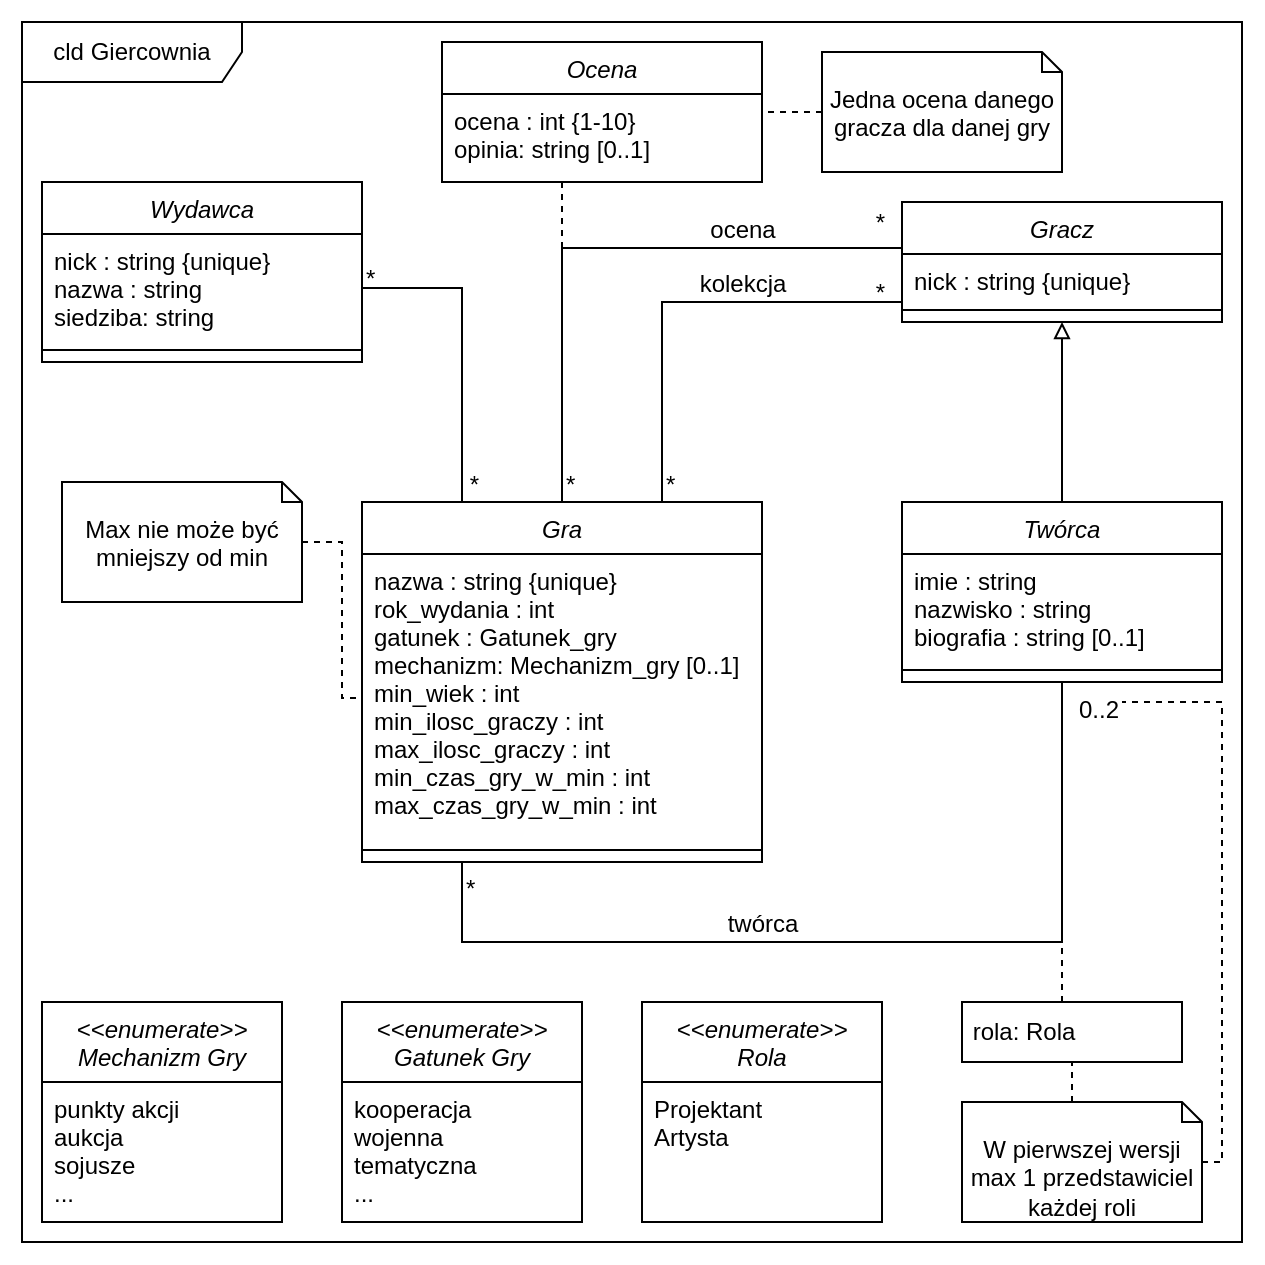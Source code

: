 <mxfile version="13.9.7" type="device"><diagram id="C5RBs43oDa-KdzZeNtuy" name="Page-1"><mxGraphModel dx="862" dy="1685" grid="1" gridSize="10" guides="1" tooltips="1" connect="1" arrows="1" fold="1" page="1" pageScale="1" pageWidth="827" pageHeight="1169" math="0" shadow="0"><root><mxCell id="WIyWlLk6GJQsqaUBKTNV-0"/><mxCell id="WIyWlLk6GJQsqaUBKTNV-1" parent="WIyWlLk6GJQsqaUBKTNV-0"/><mxCell id="aXXvUvNwEn5RKETAoSdl-20" value="" style="rounded=0;whiteSpace=wrap;html=1;strokeColor=#FFFFFF;" vertex="1" parent="WIyWlLk6GJQsqaUBKTNV-1"><mxGeometry x="60" y="-180" width="630" height="630" as="geometry"/></mxCell><mxCell id="aXXvUvNwEn5RKETAoSdl-17" value="cld Giercownia" style="shape=umlFrame;whiteSpace=wrap;html=1;width=110;height=30;" vertex="1" parent="WIyWlLk6GJQsqaUBKTNV-1"><mxGeometry x="70" y="-170" width="610" height="610" as="geometry"/></mxCell><mxCell id="zkfFHV4jXpPFQw0GAbJ--0" value="Gra" style="swimlane;fontStyle=2;align=center;verticalAlign=top;childLayout=stackLayout;horizontal=1;startSize=26;horizontalStack=0;resizeParent=1;resizeLast=0;collapsible=1;marginBottom=0;rounded=0;shadow=0;strokeWidth=1;" parent="WIyWlLk6GJQsqaUBKTNV-1" vertex="1"><mxGeometry x="240" y="70" width="200" height="180" as="geometry"><mxRectangle x="230" y="140" width="160" height="26" as="alternateBounds"/></mxGeometry></mxCell><mxCell id="zkfFHV4jXpPFQw0GAbJ--1" value="nazwa : string {unique}&#10;rok_wydania : int&#10;gatunek : Gatunek_gry&#10;mechanizm: Mechanizm_gry [0..1]&#10;min_wiek : int&#10;min_ilosc_graczy : int&#10;max_ilosc_graczy : int&#10;min_czas_gry_w_min : int&#10;max_czas_gry_w_min : int" style="text;align=left;verticalAlign=top;spacingLeft=4;spacingRight=4;overflow=hidden;rotatable=0;points=[[0,0.5],[1,0.5]];portConstraint=eastwest;" parent="zkfFHV4jXpPFQw0GAbJ--0" vertex="1"><mxGeometry y="26" width="200" height="144" as="geometry"/></mxCell><mxCell id="zkfFHV4jXpPFQw0GAbJ--4" value="" style="line;html=1;strokeWidth=1;align=left;verticalAlign=middle;spacingTop=-1;spacingLeft=3;spacingRight=3;rotatable=0;labelPosition=right;points=[];portConstraint=eastwest;" parent="zkfFHV4jXpPFQw0GAbJ--0" vertex="1"><mxGeometry y="170" width="200" height="8" as="geometry"/></mxCell><mxCell id="KDRww2jqz2uHDhyU_2Rg-8" value="Gracz" style="swimlane;fontStyle=2;align=center;verticalAlign=top;childLayout=stackLayout;horizontal=1;startSize=26;horizontalStack=0;resizeParent=1;resizeLast=0;collapsible=1;marginBottom=0;rounded=0;shadow=0;strokeWidth=1;" parent="WIyWlLk6GJQsqaUBKTNV-1" vertex="1"><mxGeometry x="510" y="-80" width="160" height="60" as="geometry"><mxRectangle x="230" y="140" width="160" height="26" as="alternateBounds"/></mxGeometry></mxCell><mxCell id="KDRww2jqz2uHDhyU_2Rg-9" value="nick : string {unique}" style="text;align=left;verticalAlign=top;spacingLeft=4;spacingRight=4;overflow=hidden;rotatable=0;points=[[0,0.5],[1,0.5]];portConstraint=eastwest;" parent="KDRww2jqz2uHDhyU_2Rg-8" vertex="1"><mxGeometry y="26" width="160" height="24" as="geometry"/></mxCell><mxCell id="KDRww2jqz2uHDhyU_2Rg-10" value="" style="line;html=1;strokeWidth=1;align=left;verticalAlign=middle;spacingTop=-1;spacingLeft=3;spacingRight=3;rotatable=0;labelPosition=right;points=[];portConstraint=eastwest;" parent="KDRww2jqz2uHDhyU_2Rg-8" vertex="1"><mxGeometry y="50" width="160" height="8" as="geometry"/></mxCell><mxCell id="KDRww2jqz2uHDhyU_2Rg-13" value="&lt;&lt;enumerate&gt;&gt;&#10;Rola" style="swimlane;fontStyle=2;align=center;verticalAlign=top;childLayout=stackLayout;horizontal=1;startSize=40;horizontalStack=0;resizeParent=1;resizeLast=0;collapsible=1;marginBottom=0;rounded=0;shadow=0;strokeWidth=1;" parent="WIyWlLk6GJQsqaUBKTNV-1" vertex="1"><mxGeometry x="380" y="320" width="120" height="110" as="geometry"><mxRectangle x="230" y="140" width="160" height="26" as="alternateBounds"/></mxGeometry></mxCell><mxCell id="KDRww2jqz2uHDhyU_2Rg-14" value="Projektant&#10;Artysta" style="text;align=left;verticalAlign=top;spacingLeft=4;spacingRight=4;overflow=hidden;rotatable=0;points=[[0,0.5],[1,0.5]];portConstraint=eastwest;" parent="KDRww2jqz2uHDhyU_2Rg-13" vertex="1"><mxGeometry y="40" width="120" height="70" as="geometry"/></mxCell><mxCell id="KDRww2jqz2uHDhyU_2Rg-17" value="&lt;&lt;enumerate&gt;&gt;&#10;Gatunek Gry" style="swimlane;fontStyle=2;align=center;verticalAlign=top;childLayout=stackLayout;horizontal=1;startSize=40;horizontalStack=0;resizeParent=1;resizeLast=0;collapsible=1;marginBottom=0;rounded=0;shadow=0;strokeWidth=1;" parent="WIyWlLk6GJQsqaUBKTNV-1" vertex="1"><mxGeometry x="230" y="320" width="120" height="110" as="geometry"><mxRectangle x="230" y="140" width="160" height="26" as="alternateBounds"/></mxGeometry></mxCell><mxCell id="KDRww2jqz2uHDhyU_2Rg-18" value="kooperacja&#10;wojenna&#10;tematyczna&#10;..." style="text;align=left;verticalAlign=top;spacingLeft=4;spacingRight=4;overflow=hidden;rotatable=0;points=[[0,0.5],[1,0.5]];portConstraint=eastwest;" parent="KDRww2jqz2uHDhyU_2Rg-17" vertex="1"><mxGeometry y="40" width="120" height="70" as="geometry"/></mxCell><mxCell id="KDRww2jqz2uHDhyU_2Rg-23" value="Wydawca" style="swimlane;fontStyle=2;align=center;verticalAlign=top;childLayout=stackLayout;horizontal=1;startSize=26;horizontalStack=0;resizeParent=1;resizeLast=0;collapsible=1;marginBottom=0;rounded=0;shadow=0;strokeWidth=1;" parent="WIyWlLk6GJQsqaUBKTNV-1" vertex="1"><mxGeometry x="80" y="-90" width="160" height="90" as="geometry"><mxRectangle x="230" y="140" width="160" height="26" as="alternateBounds"/></mxGeometry></mxCell><mxCell id="KDRww2jqz2uHDhyU_2Rg-24" value="nick : string {unique}&#10;nazwa : string&#10;siedziba: string" style="text;align=left;verticalAlign=top;spacingLeft=4;spacingRight=4;overflow=hidden;rotatable=0;points=[[0,0.5],[1,0.5]];portConstraint=eastwest;" parent="KDRww2jqz2uHDhyU_2Rg-23" vertex="1"><mxGeometry y="26" width="160" height="54" as="geometry"/></mxCell><mxCell id="KDRww2jqz2uHDhyU_2Rg-25" value="" style="line;html=1;strokeWidth=1;align=left;verticalAlign=middle;spacingTop=-1;spacingLeft=3;spacingRight=3;rotatable=0;labelPosition=right;points=[];portConstraint=eastwest;" parent="KDRww2jqz2uHDhyU_2Rg-23" vertex="1"><mxGeometry y="80" width="160" height="8" as="geometry"/></mxCell><mxCell id="KDRww2jqz2uHDhyU_2Rg-37" value="" style="endArrow=none;shadow=0;strokeWidth=1;rounded=0;endFill=0;edgeStyle=elbowEdgeStyle;elbow=vertical;exitX=1;exitY=0.5;exitDx=0;exitDy=0;entryX=0.25;entryY=0;entryDx=0;entryDy=0;" parent="WIyWlLk6GJQsqaUBKTNV-1" source="KDRww2jqz2uHDhyU_2Rg-24" target="zkfFHV4jXpPFQw0GAbJ--0" edge="1"><mxGeometry x="0.5" y="41" relative="1" as="geometry"><mxPoint x="552" y="330" as="sourcePoint"/><mxPoint x="680" y="330" as="targetPoint"/><mxPoint x="-40" y="32" as="offset"/><Array as="points"><mxPoint x="270" y="-37"/><mxPoint x="150" y="-77"/><mxPoint x="160" y="-70"/></Array></mxGeometry></mxCell><mxCell id="KDRww2jqz2uHDhyU_2Rg-38" value="*" style="resizable=0;align=left;verticalAlign=bottom;labelBackgroundColor=none;fontSize=12;" parent="KDRww2jqz2uHDhyU_2Rg-37" connectable="0" vertex="1"><mxGeometry x="-1" relative="1" as="geometry"><mxPoint y="4" as="offset"/></mxGeometry></mxCell><mxCell id="KDRww2jqz2uHDhyU_2Rg-39" value="*" style="resizable=0;align=right;verticalAlign=bottom;labelBackgroundColor=none;fontSize=12;" parent="KDRww2jqz2uHDhyU_2Rg-37" connectable="0" vertex="1"><mxGeometry x="1" relative="1" as="geometry"><mxPoint x="10" y="0.06" as="offset"/></mxGeometry></mxCell><mxCell id="KDRww2jqz2uHDhyU_2Rg-49" value="" style="endArrow=none;shadow=0;strokeWidth=1;rounded=0;endFill=0;edgeStyle=elbowEdgeStyle;elbow=vertical;exitX=0.75;exitY=0;exitDx=0;exitDy=0;" parent="WIyWlLk6GJQsqaUBKTNV-1" source="zkfFHV4jXpPFQw0GAbJ--0" edge="1"><mxGeometry x="0.5" y="41" relative="1" as="geometry"><mxPoint x="582" y="360" as="sourcePoint"/><mxPoint x="510" y="-30" as="targetPoint"/><mxPoint x="-40" y="32" as="offset"/><Array as="points"><mxPoint x="450" y="-30"/><mxPoint x="460" y="-20"/><mxPoint x="450" y="-77"/></Array></mxGeometry></mxCell><mxCell id="KDRww2jqz2uHDhyU_2Rg-50" value="*" style="resizable=0;align=left;verticalAlign=bottom;labelBackgroundColor=none;fontSize=12;" parent="KDRww2jqz2uHDhyU_2Rg-49" connectable="0" vertex="1"><mxGeometry x="-1" relative="1" as="geometry"><mxPoint as="offset"/></mxGeometry></mxCell><mxCell id="KDRww2jqz2uHDhyU_2Rg-51" value="*" style="resizable=0;align=right;verticalAlign=bottom;labelBackgroundColor=none;fontSize=12;" parent="KDRww2jqz2uHDhyU_2Rg-49" connectable="0" vertex="1"><mxGeometry x="1" relative="1" as="geometry"><mxPoint x="-7" y="4" as="offset"/></mxGeometry></mxCell><mxCell id="KDRww2jqz2uHDhyU_2Rg-52" value="kolekcja" style="text;html=1;resizable=0;points=[];;align=center;verticalAlign=middle;labelBackgroundColor=none;rounded=0;shadow=0;strokeWidth=1;fontSize=12;" parent="KDRww2jqz2uHDhyU_2Rg-49" vertex="1" connectable="0"><mxGeometry x="0.5" y="49" relative="1" as="geometry"><mxPoint x="-25" y="40" as="offset"/></mxGeometry></mxCell><mxCell id="KDRww2jqz2uHDhyU_2Rg-53" value="" style="endArrow=none;shadow=0;strokeWidth=1;rounded=0;endFill=0;edgeStyle=elbowEdgeStyle;elbow=vertical;exitX=0.5;exitY=0;exitDx=0;exitDy=0;entryX=0;entryY=0.25;entryDx=0;entryDy=0;" parent="WIyWlLk6GJQsqaUBKTNV-1" source="zkfFHV4jXpPFQw0GAbJ--0" target="KDRww2jqz2uHDhyU_2Rg-8" edge="1"><mxGeometry x="0.5" y="41" relative="1" as="geometry"><mxPoint x="592" y="370" as="sourcePoint"/><mxPoint x="720" y="370" as="targetPoint"/><mxPoint x="-40" y="32" as="offset"/><Array as="points"><mxPoint x="430" y="-57"/><mxPoint x="410" y="-117"/></Array></mxGeometry></mxCell><mxCell id="KDRww2jqz2uHDhyU_2Rg-54" value="*" style="resizable=0;align=left;verticalAlign=bottom;labelBackgroundColor=none;fontSize=12;" parent="KDRww2jqz2uHDhyU_2Rg-53" connectable="0" vertex="1"><mxGeometry x="-1" relative="1" as="geometry"><mxPoint as="offset"/></mxGeometry></mxCell><mxCell id="KDRww2jqz2uHDhyU_2Rg-55" value="*" style="resizable=0;align=right;verticalAlign=bottom;labelBackgroundColor=none;fontSize=12;" parent="KDRww2jqz2uHDhyU_2Rg-53" connectable="0" vertex="1"><mxGeometry x="1" relative="1" as="geometry"><mxPoint x="-7" y="4" as="offset"/></mxGeometry></mxCell><mxCell id="KDRww2jqz2uHDhyU_2Rg-56" value="ocena" style="text;html=1;resizable=0;points=[];;align=center;verticalAlign=middle;labelBackgroundColor=none;rounded=0;shadow=0;strokeWidth=1;fontSize=12;" parent="KDRww2jqz2uHDhyU_2Rg-53" vertex="1" connectable="0"><mxGeometry x="0.5" y="49" relative="1" as="geometry"><mxPoint x="-12" y="40" as="offset"/></mxGeometry></mxCell><mxCell id="aXXvUvNwEn5RKETAoSdl-2" style="edgeStyle=orthogonalEdgeStyle;rounded=0;orthogonalLoop=1;jettySize=auto;html=1;entryX=0.5;entryY=1;entryDx=0;entryDy=0;endArrow=block;endFill=0;" edge="1" parent="WIyWlLk6GJQsqaUBKTNV-1" source="KDRww2jqz2uHDhyU_2Rg-86" target="KDRww2jqz2uHDhyU_2Rg-8"><mxGeometry relative="1" as="geometry"/></mxCell><mxCell id="KDRww2jqz2uHDhyU_2Rg-86" value="Twórca" style="swimlane;fontStyle=2;align=center;verticalAlign=top;childLayout=stackLayout;horizontal=1;startSize=26;horizontalStack=0;resizeParent=1;resizeLast=0;collapsible=1;marginBottom=0;rounded=0;shadow=0;strokeWidth=1;" parent="WIyWlLk6GJQsqaUBKTNV-1" vertex="1"><mxGeometry x="510" y="70" width="160" height="90" as="geometry"><mxRectangle x="230" y="140" width="160" height="26" as="alternateBounds"/></mxGeometry></mxCell><mxCell id="KDRww2jqz2uHDhyU_2Rg-87" value="imie : string&#10;nazwisko : string&#10;biografia : string [0..1]" style="text;align=left;verticalAlign=top;spacingLeft=4;spacingRight=4;overflow=hidden;rotatable=0;points=[[0,0.5],[1,0.5]];portConstraint=eastwest;" parent="KDRww2jqz2uHDhyU_2Rg-86" vertex="1"><mxGeometry y="26" width="160" height="54" as="geometry"/></mxCell><mxCell id="KDRww2jqz2uHDhyU_2Rg-88" value="" style="line;html=1;strokeWidth=1;align=left;verticalAlign=middle;spacingTop=-1;spacingLeft=3;spacingRight=3;rotatable=0;labelPosition=right;points=[];portConstraint=eastwest;" parent="KDRww2jqz2uHDhyU_2Rg-86" vertex="1"><mxGeometry y="80" width="160" height="8" as="geometry"/></mxCell><mxCell id="KDRww2jqz2uHDhyU_2Rg-93" style="edgeStyle=orthogonalEdgeStyle;rounded=0;orthogonalLoop=1;jettySize=auto;html=1;dashed=1;endArrow=none;endFill=0;" parent="WIyWlLk6GJQsqaUBKTNV-1" source="KDRww2jqz2uHDhyU_2Rg-91" edge="1"><mxGeometry relative="1" as="geometry"><mxPoint x="340" y="-50" as="targetPoint"/><Array as="points"><mxPoint x="340" y="-70"/><mxPoint x="340" y="-70"/></Array></mxGeometry></mxCell><mxCell id="KDRww2jqz2uHDhyU_2Rg-91" value="Ocena" style="swimlane;fontStyle=2;align=center;verticalAlign=top;childLayout=stackLayout;horizontal=1;startSize=26;horizontalStack=0;resizeParent=1;resizeLast=0;collapsible=1;marginBottom=0;rounded=0;shadow=0;strokeWidth=1;" parent="WIyWlLk6GJQsqaUBKTNV-1" vertex="1"><mxGeometry x="280" y="-160" width="160" height="70" as="geometry"><mxRectangle x="230" y="140" width="160" height="26" as="alternateBounds"/></mxGeometry></mxCell><mxCell id="KDRww2jqz2uHDhyU_2Rg-92" value="ocena : int {1-10}&#10;opinia: string [0..1]" style="text;align=left;verticalAlign=top;spacingLeft=4;spacingRight=4;overflow=hidden;rotatable=0;points=[[0,0.5],[1,0.5]];portConstraint=eastwest;" parent="KDRww2jqz2uHDhyU_2Rg-91" vertex="1"><mxGeometry y="26" width="160" height="34" as="geometry"/></mxCell><mxCell id="aXXvUvNwEn5RKETAoSdl-13" value="" style="endArrow=none;shadow=0;strokeWidth=1;rounded=0;endFill=0;edgeStyle=elbowEdgeStyle;elbow=vertical;entryX=0.5;entryY=1;entryDx=0;entryDy=0;exitX=0.25;exitY=1;exitDx=0;exitDy=0;" edge="1" parent="WIyWlLk6GJQsqaUBKTNV-1" source="zkfFHV4jXpPFQw0GAbJ--0" target="KDRww2jqz2uHDhyU_2Rg-86"><mxGeometry x="0.5" y="41" relative="1" as="geometry"><mxPoint x="292" y="218.0" as="sourcePoint"/><mxPoint x="780" y="218" as="targetPoint"/><mxPoint x="-40" y="32" as="offset"/><Array as="points"><mxPoint x="470" y="290"/><mxPoint x="440" y="320"/></Array></mxGeometry></mxCell><mxCell id="aXXvUvNwEn5RKETAoSdl-14" value="*" style="resizable=0;align=left;verticalAlign=bottom;labelBackgroundColor=none;fontSize=12;" connectable="0" vertex="1" parent="aXXvUvNwEn5RKETAoSdl-13"><mxGeometry x="-1" relative="1" as="geometry"><mxPoint y="22" as="offset"/></mxGeometry></mxCell><mxCell id="aXXvUvNwEn5RKETAoSdl-15" value="0..2" style="resizable=0;align=right;verticalAlign=bottom;labelBackgroundColor=none;fontSize=12;" connectable="0" vertex="1" parent="aXXvUvNwEn5RKETAoSdl-13"><mxGeometry x="1" relative="1" as="geometry"><mxPoint x="30" y="22.29" as="offset"/></mxGeometry></mxCell><mxCell id="aXXvUvNwEn5RKETAoSdl-16" value="twórca" style="text;html=1;resizable=0;points=[];;align=center;verticalAlign=middle;labelBackgroundColor=none;rounded=0;shadow=0;strokeWidth=1;fontSize=12;" vertex="1" connectable="0" parent="aXXvUvNwEn5RKETAoSdl-13"><mxGeometry x="0.5" y="49" relative="1" as="geometry"><mxPoint x="-101" y="3" as="offset"/></mxGeometry></mxCell><mxCell id="aXXvUvNwEn5RKETAoSdl-22" value="&lt;&lt;enumerate&gt;&gt;&#10;Mechanizm Gry" style="swimlane;fontStyle=2;align=center;verticalAlign=top;childLayout=stackLayout;horizontal=1;startSize=40;horizontalStack=0;resizeParent=1;resizeLast=0;collapsible=1;marginBottom=0;rounded=0;shadow=0;strokeWidth=1;" vertex="1" parent="WIyWlLk6GJQsqaUBKTNV-1"><mxGeometry x="80" y="320" width="120" height="110" as="geometry"><mxRectangle x="230" y="140" width="160" height="26" as="alternateBounds"/></mxGeometry></mxCell><mxCell id="aXXvUvNwEn5RKETAoSdl-23" value="punkty akcji&#10;aukcja&#10;sojusze&#10;..." style="text;align=left;verticalAlign=top;spacingLeft=4;spacingRight=4;overflow=hidden;rotatable=0;points=[[0,0.5],[1,0.5]];portConstraint=eastwest;" vertex="1" parent="aXXvUvNwEn5RKETAoSdl-22"><mxGeometry y="40" width="120" height="70" as="geometry"/></mxCell><mxCell id="aXXvUvNwEn5RKETAoSdl-29" style="edgeStyle=orthogonalEdgeStyle;rounded=0;orthogonalLoop=1;jettySize=auto;html=1;endArrow=none;endFill=0;dashed=1;" edge="1" parent="WIyWlLk6GJQsqaUBKTNV-1" source="aXXvUvNwEn5RKETAoSdl-28"><mxGeometry relative="1" as="geometry"><mxPoint x="440" y="-125" as="targetPoint"/><Array as="points"><mxPoint x="440" y="-125"/></Array></mxGeometry></mxCell><mxCell id="aXXvUvNwEn5RKETAoSdl-28" value="Jedna ocena danego gracza dla danej gry" style="shape=note2;boundedLbl=1;whiteSpace=wrap;html=1;size=10;verticalAlign=top;align=center;" vertex="1" parent="WIyWlLk6GJQsqaUBKTNV-1"><mxGeometry x="470" y="-155" width="120" height="60" as="geometry"/></mxCell><mxCell id="aXXvUvNwEn5RKETAoSdl-31" style="edgeStyle=orthogonalEdgeStyle;rounded=0;orthogonalLoop=1;jettySize=auto;html=1;dashed=1;endArrow=none;endFill=0;" edge="1" parent="WIyWlLk6GJQsqaUBKTNV-1" source="aXXvUvNwEn5RKETAoSdl-30" target="zkfFHV4jXpPFQw0GAbJ--1"><mxGeometry relative="1" as="geometry"><Array as="points"><mxPoint x="230" y="90"/><mxPoint x="230" y="168"/></Array></mxGeometry></mxCell><mxCell id="aXXvUvNwEn5RKETAoSdl-30" value="Max nie może być mniejszy od min" style="shape=note2;boundedLbl=1;whiteSpace=wrap;html=1;size=10;verticalAlign=top;align=center;" vertex="1" parent="WIyWlLk6GJQsqaUBKTNV-1"><mxGeometry x="90" y="60" width="120" height="60" as="geometry"/></mxCell><mxCell id="aXXvUvNwEn5RKETAoSdl-35" style="edgeStyle=orthogonalEdgeStyle;rounded=0;orthogonalLoop=1;jettySize=auto;html=1;dashed=1;endArrow=none;endFill=0;" edge="1" parent="WIyWlLk6GJQsqaUBKTNV-1" source="aXXvUvNwEn5RKETAoSdl-34"><mxGeometry relative="1" as="geometry"><mxPoint x="590" y="290" as="targetPoint"/><Array as="points"><mxPoint x="590" y="310"/><mxPoint x="590" y="310"/></Array></mxGeometry></mxCell><mxCell id="aXXvUvNwEn5RKETAoSdl-34" value="&amp;nbsp;rola: Rola" style="html=1;strokeColor=#000000;align=left;" vertex="1" parent="WIyWlLk6GJQsqaUBKTNV-1"><mxGeometry x="540" y="320" width="110" height="30" as="geometry"/></mxCell><mxCell id="aXXvUvNwEn5RKETAoSdl-37" style="edgeStyle=orthogonalEdgeStyle;rounded=0;orthogonalLoop=1;jettySize=auto;html=1;dashed=1;endArrow=none;endFill=0;exitX=0;exitY=0;exitDx=55;exitDy=0;exitPerimeter=0;" edge="1" parent="WIyWlLk6GJQsqaUBKTNV-1" source="aXXvUvNwEn5RKETAoSdl-40"><mxGeometry relative="1" as="geometry"><mxPoint x="595" y="350" as="targetPoint"/><Array as="points"><mxPoint x="595" y="350"/></Array></mxGeometry></mxCell><mxCell id="aXXvUvNwEn5RKETAoSdl-42" style="edgeStyle=orthogonalEdgeStyle;rounded=0;orthogonalLoop=1;jettySize=auto;html=1;dashed=1;endArrow=none;endFill=0;" edge="1" parent="WIyWlLk6GJQsqaUBKTNV-1" source="aXXvUvNwEn5RKETAoSdl-40"><mxGeometry relative="1" as="geometry"><mxPoint x="620" y="170" as="targetPoint"/><Array as="points"><mxPoint x="670" y="400"/><mxPoint x="670" y="170"/></Array></mxGeometry></mxCell><mxCell id="aXXvUvNwEn5RKETAoSdl-40" value="W pierwszej wersji max 1 przedstawiciel każdej roli" style="shape=note2;boundedLbl=1;whiteSpace=wrap;html=1;size=10;verticalAlign=top;align=center;" vertex="1" parent="WIyWlLk6GJQsqaUBKTNV-1"><mxGeometry x="540" y="370" width="120" height="60" as="geometry"/></mxCell></root></mxGraphModel></diagram></mxfile>